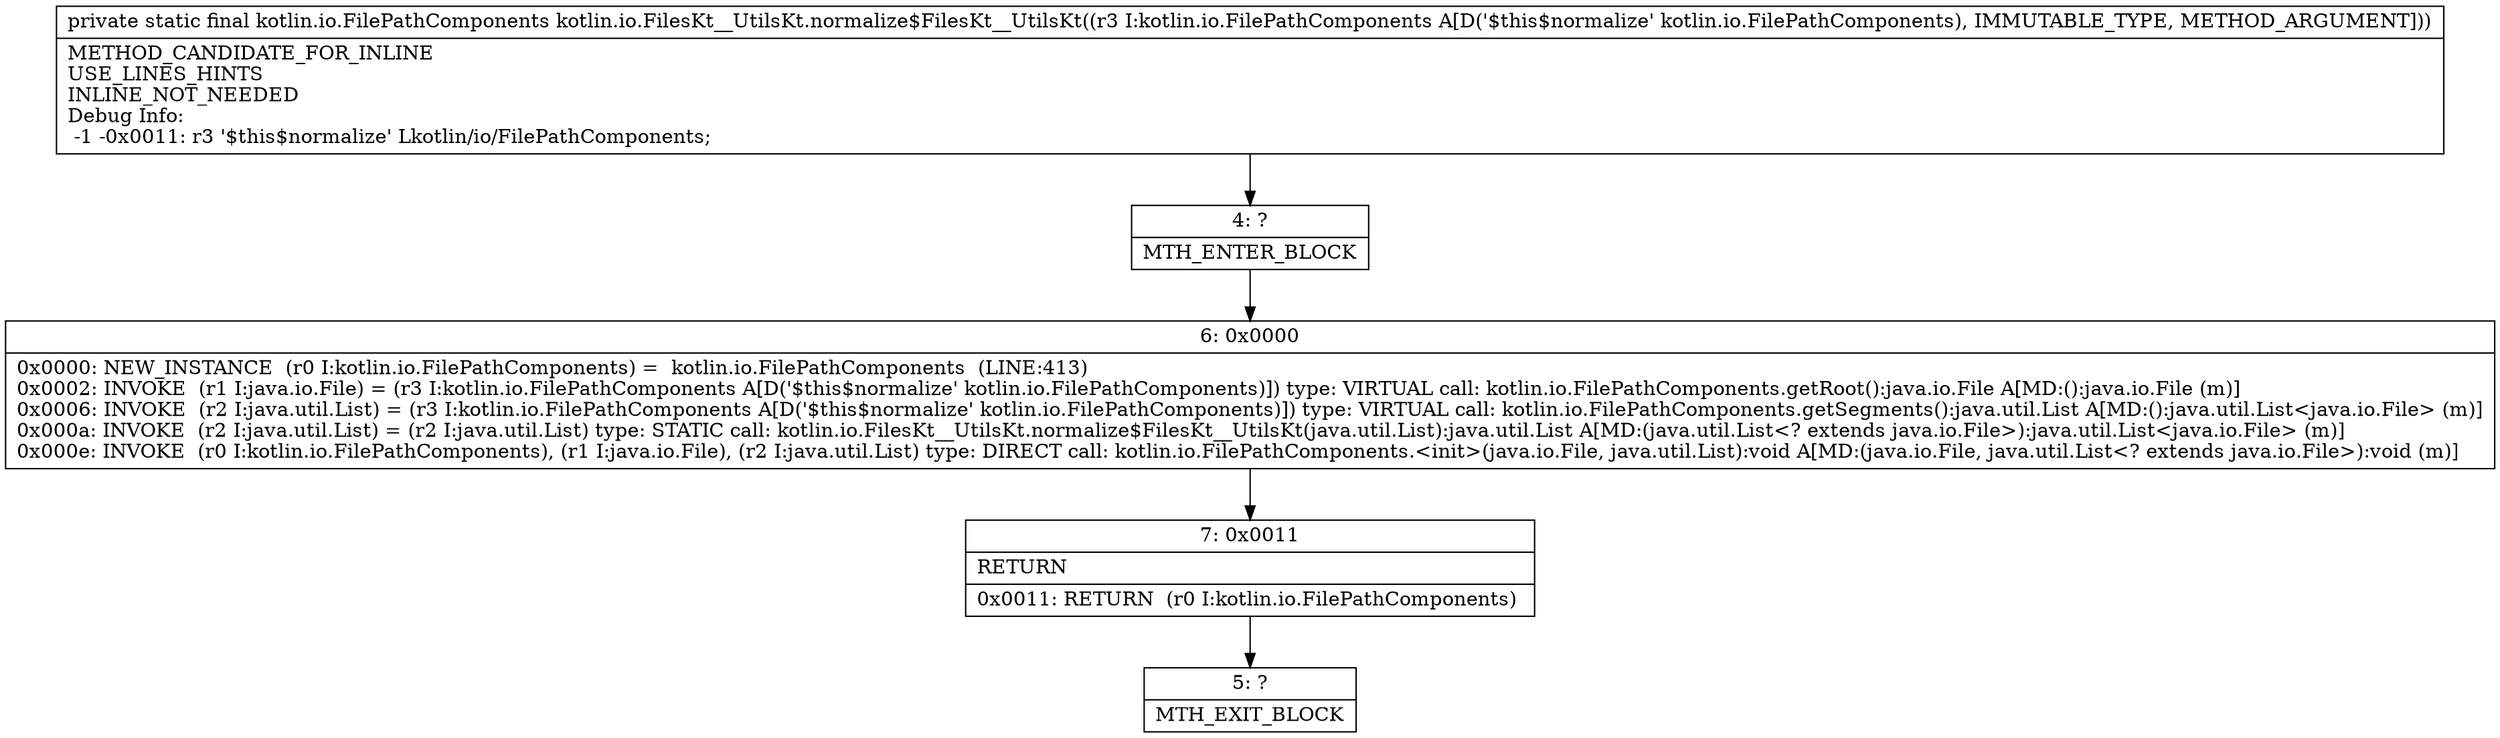 digraph "CFG forkotlin.io.FilesKt__UtilsKt.normalize$FilesKt__UtilsKt(Lkotlin\/io\/FilePathComponents;)Lkotlin\/io\/FilePathComponents;" {
Node_4 [shape=record,label="{4\:\ ?|MTH_ENTER_BLOCK\l}"];
Node_6 [shape=record,label="{6\:\ 0x0000|0x0000: NEW_INSTANCE  (r0 I:kotlin.io.FilePathComponents) =  kotlin.io.FilePathComponents  (LINE:413)\l0x0002: INVOKE  (r1 I:java.io.File) = (r3 I:kotlin.io.FilePathComponents A[D('$this$normalize' kotlin.io.FilePathComponents)]) type: VIRTUAL call: kotlin.io.FilePathComponents.getRoot():java.io.File A[MD:():java.io.File (m)]\l0x0006: INVOKE  (r2 I:java.util.List) = (r3 I:kotlin.io.FilePathComponents A[D('$this$normalize' kotlin.io.FilePathComponents)]) type: VIRTUAL call: kotlin.io.FilePathComponents.getSegments():java.util.List A[MD:():java.util.List\<java.io.File\> (m)]\l0x000a: INVOKE  (r2 I:java.util.List) = (r2 I:java.util.List) type: STATIC call: kotlin.io.FilesKt__UtilsKt.normalize$FilesKt__UtilsKt(java.util.List):java.util.List A[MD:(java.util.List\<? extends java.io.File\>):java.util.List\<java.io.File\> (m)]\l0x000e: INVOKE  (r0 I:kotlin.io.FilePathComponents), (r1 I:java.io.File), (r2 I:java.util.List) type: DIRECT call: kotlin.io.FilePathComponents.\<init\>(java.io.File, java.util.List):void A[MD:(java.io.File, java.util.List\<? extends java.io.File\>):void (m)]\l}"];
Node_7 [shape=record,label="{7\:\ 0x0011|RETURN\l|0x0011: RETURN  (r0 I:kotlin.io.FilePathComponents) \l}"];
Node_5 [shape=record,label="{5\:\ ?|MTH_EXIT_BLOCK\l}"];
MethodNode[shape=record,label="{private static final kotlin.io.FilePathComponents kotlin.io.FilesKt__UtilsKt.normalize$FilesKt__UtilsKt((r3 I:kotlin.io.FilePathComponents A[D('$this$normalize' kotlin.io.FilePathComponents), IMMUTABLE_TYPE, METHOD_ARGUMENT]))  | METHOD_CANDIDATE_FOR_INLINE\lUSE_LINES_HINTS\lINLINE_NOT_NEEDED\lDebug Info:\l  \-1 \-0x0011: r3 '$this$normalize' Lkotlin\/io\/FilePathComponents;\l}"];
MethodNode -> Node_4;Node_4 -> Node_6;
Node_6 -> Node_7;
Node_7 -> Node_5;
}

